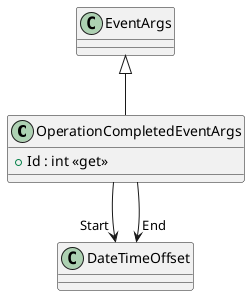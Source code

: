 @startuml
class OperationCompletedEventArgs {
    + Id : int <<get>>
}
EventArgs <|-- OperationCompletedEventArgs
OperationCompletedEventArgs --> "Start" DateTimeOffset
OperationCompletedEventArgs --> "End" DateTimeOffset
@enduml
